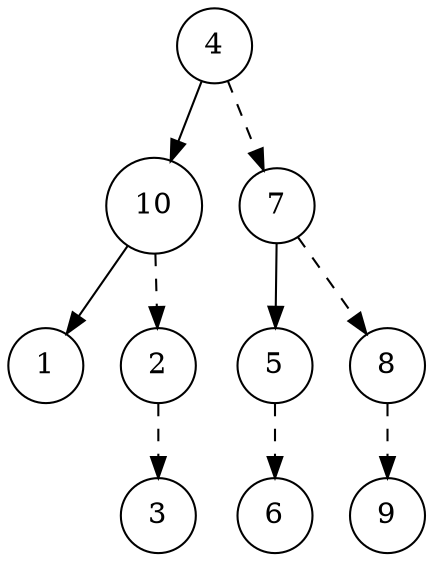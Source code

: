 digraph Tree {
    node [shape=circle];
    "4" -> "10";
    "4" -> "7" [style=dashed];
    "10" -> "1";
    "10" -> "2" [style=dashed];
    "2" -> "3" [style=dashed];
    "7" -> "5";
    "7" -> "8" [style=dashed];
    "5" -> "6" [style=dashed];
    "8" -> "9" [style=dashed];
}
